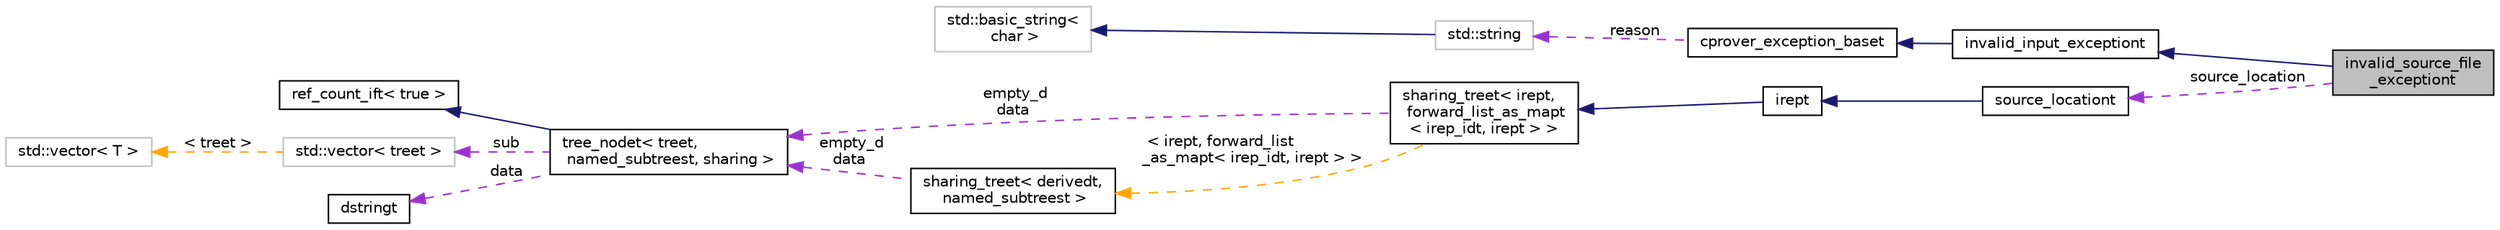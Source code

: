 digraph "invalid_source_file_exceptiont"
{
 // LATEX_PDF_SIZE
  bgcolor="transparent";
  edge [fontname="Helvetica",fontsize="10",labelfontname="Helvetica",labelfontsize="10"];
  node [fontname="Helvetica",fontsize="10",shape=record];
  rankdir="LR";
  Node1 [label="invalid_source_file\l_exceptiont",height=0.2,width=0.4,color="black", fillcolor="grey75", style="filled", fontcolor="black",tooltip="Thrown when we can't handle something in an input source file."];
  Node2 -> Node1 [dir="back",color="midnightblue",fontsize="10",style="solid",fontname="Helvetica"];
  Node2 [label="invalid_input_exceptiont",height=0.2,width=0.4,color="black",URL="$classinvalid__input__exceptiont.html",tooltip="Thrown when user-provided input cannot be processed."];
  Node3 -> Node2 [dir="back",color="midnightblue",fontsize="10",style="solid",fontname="Helvetica"];
  Node3 [label="cprover_exception_baset",height=0.2,width=0.4,color="black",URL="$classcprover__exception__baset.html",tooltip="Base class for exceptions thrown in the cprover project."];
  Node4 -> Node3 [dir="back",color="darkorchid3",fontsize="10",style="dashed",label=" reason" ,fontname="Helvetica"];
  Node4 [label="std::string",height=0.2,width=0.4,color="grey75",tooltip="STL class."];
  Node5 -> Node4 [dir="back",color="midnightblue",fontsize="10",style="solid",fontname="Helvetica"];
  Node5 [label="std::basic_string\<\l char \>",height=0.2,width=0.4,color="grey75",tooltip="STL class."];
  Node6 -> Node1 [dir="back",color="darkorchid3",fontsize="10",style="dashed",label=" source_location" ,fontname="Helvetica"];
  Node6 [label="source_locationt",height=0.2,width=0.4,color="black",URL="$classsource__locationt.html",tooltip=" "];
  Node7 -> Node6 [dir="back",color="midnightblue",fontsize="10",style="solid",fontname="Helvetica"];
  Node7 [label="irept",height=0.2,width=0.4,color="black",URL="$classirept.html",tooltip="There are a large number of kinds of tree structured or tree-like data in CPROVER."];
  Node8 -> Node7 [dir="back",color="midnightblue",fontsize="10",style="solid",fontname="Helvetica"];
  Node8 [label="sharing_treet\< irept,\l forward_list_as_mapt\l\< irep_idt, irept \> \>",height=0.2,width=0.4,color="black",URL="$classsharing__treet.html",tooltip=" "];
  Node9 -> Node8 [dir="back",color="darkorchid3",fontsize="10",style="dashed",label=" empty_d\ndata" ,fontname="Helvetica"];
  Node9 [label="tree_nodet\< treet,\l named_subtreest, sharing \>",height=0.2,width=0.4,color="black",URL="$classtree__nodet.html",tooltip="A node with data in a tree, it contains:"];
  Node10 -> Node9 [dir="back",color="midnightblue",fontsize="10",style="solid",fontname="Helvetica"];
  Node10 [label="ref_count_ift\< true \>",height=0.2,width=0.4,color="black",URL="$structref__count__ift_3_01true_01_4.html",tooltip=" "];
  Node11 -> Node9 [dir="back",color="darkorchid3",fontsize="10",style="dashed",label=" sub" ,fontname="Helvetica"];
  Node11 [label="std::vector\< treet \>",height=0.2,width=0.4,color="grey75",tooltip=" "];
  Node12 -> Node11 [dir="back",color="orange",fontsize="10",style="dashed",label=" \< treet \>" ,fontname="Helvetica"];
  Node12 [label="std::vector\< T \>",height=0.2,width=0.4,color="grey75",tooltip="STL class."];
  Node14 -> Node9 [dir="back",color="darkorchid3",fontsize="10",style="dashed",label=" data" ,fontname="Helvetica"];
  Node14 [label="dstringt",height=0.2,width=0.4,color="black",URL="$classdstringt.html",tooltip="dstringt has one field, an unsigned integer no which is an index into a static table of strings."];
  Node15 -> Node8 [dir="back",color="orange",fontsize="10",style="dashed",label=" \< irept, forward_list\l_as_mapt\< irep_idt, irept \> \>" ,fontname="Helvetica"];
  Node15 [label="sharing_treet\< derivedt,\l named_subtreest \>",height=0.2,width=0.4,color="black",URL="$classsharing__treet.html",tooltip="Base class for tree-like data structures with sharing."];
  Node9 -> Node15 [dir="back",color="darkorchid3",fontsize="10",style="dashed",label=" empty_d\ndata" ,fontname="Helvetica"];
}
